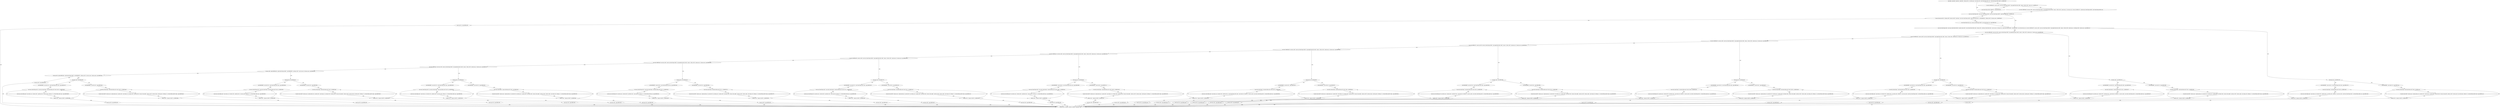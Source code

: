 digraph "func" {
"134552412" [label = "'push ebp', 'push edi', 'push esi', 'push ebx', 'sub esp, 0x1c', 'mov ebp, eax', 'mov ebx, edx', 'mov dword [esp+0xc], ecx', 'test byte [esp+0x3a], 0x40', 'je 0x8051bb7', " ]
"134552503" [label = "'mov eax, dword [esp+0xc]', 'mov eax, dword [eax+0x24]', 'mov edi, dword [esp+0x30]', 'cmp dword [edi], eax', 'je 0x8051c29', " ]
"134552434" [label = "'mov edi, 0x805e184', 'mov ecx, 0x6', 'mov esi, dword [esp+0x34]', 'rep cmpsb byte [esi], [edi]', 'seta al', 'sbb al, 0x0', 'test al, al', 'je 0x8051c1f', " ]
"134552617" [label = "'lea esi, [eax+eax+0x1]', 'sub esp, 0x8', 'lea eax, [esi*4]', 'push eax', 'mov edi, dword [esp+0x18]', 'push dword [edi+0xc]', 'call 0x805bc9a', 'add esp, 0x10', 'test eax, eax', 'je 0x80524e2', " ]
"134552518" [label = "'mov edi, dword [esp+0xc]', 'mov eax, dword [edi+0x24]', 'lea edx, [eax+0x1]', 'mov dword [edi+0x24], edx', 'shl eax, 0x2', 'add eax, dword [edi+0xc]', 'mov esi, eax', 'sub esp, 0xc', 'push dword [esp+0x40]', 'call 0x80492e0', 'mov dword [esi], eax', 'mov edi, 0x805e190', 'mov ecx, 0x6', 'mov esi, dword [esp+0x44]', 'rep cmpsb byte [esi], [edi]', 'seta al', 'sbb al, 0x0', 'movsx esi, al', 'add esp, 0x10', 'test esi, esi', 'jne 0x8051ce7', " ]
"134552607" [label = "'mov dword [esp+0x34], 0x805e17e', 'jmp 0x8051bb7', " ]
"134552463" [label = "'mov edi, 0x805e18a', 'mov ecx, 0x6', 'mov esi, dword [esp+0x34]', 'rep cmpsb byte [esi], [edi]', 'seta al', 'sbb al, 0x0', 'movsx eax, al', 'test eax, eax', 'mov eax, 0x805e17e', 'cmovne eax, dword [esp+0x34]', 'mov dword [esp+0x34], eax', " ]
"134554850" [label = "'mov eax, 0xc', 'jmp 0x8051cdf', " ]
"134552655" [label = "'mov dword [edi+0xc], eax', 'mov eax, dword [esp+0x30]', 'mov dword [eax], esi', 'jmp 0x8051bc6', " ]
"134552807" [label = "'mov edi, 0x805e196', 'mov ecx, 0x6', 'mov esi, dword [esp+0x34]', 'rep cmpsb byte [esi], [edi]', 'seta al', 'sbb al, 0x0', 'movsx esi, al', 'test esi, esi', 'jne 0x8051d9e', " ]
"134552588" [label = "'test ebp, ebp', 'jne 0x8051c5d', " ]
"134552799" [label = "'add esp, 0x1c', 'pop ebx', 'pop esi', 'pop edi', 'pop ebp', 'retn', " ]
"134552990" [label = "'mov edi, 0x805e18a', 'mov ecx, 0x6', 'mov esi, dword [esp+0x34]', 'rep cmpsb byte [esi], [edi]', 'seta al', 'sbb al, 0x0', 'movsx esi, al', 'test esi, esi', 'jne 0x8051e5a', " ]
"134552839" [label = "'test ebp, ebp', 'jne 0x8051d17', " ]
"134552669" [label = "'call 0x80496d0', 'mov edi, 0x1', 'mov dword [esp+0xc], ebx', 'jmp 0x8051c78', " ]
"134552592" [label = "'call 0x80496d0', 'mov ebp, 0x1', 'jmp 0x8051cae', " ]
"134553178" [label = "'mov edi, 0x805e19c', 'mov ecx, 0x6', 'mov esi, dword [esp+0x34]', 'rep cmpsb byte [esi], [edi]', 'seta al', 'sbb al, 0x0', 'movsx esi, al', 'test esi, esi', 'jne 0x8051f16', " ]
"134553022" [label = "'test ebp, ebp', 'jne 0x8051dce', " ]
"134552855" [label = "'call 0x80496d0', 'mov edi, 0x1', 'mov dword [esp+0xc], ebx', 'jmp 0x8051d32', " ]
"134552843" [label = "'call 0x80496d0', 'mov edi, 0x1', 'jmp 0x8051d68', " ]
"134552696" [label = "'mov edx, dword [eax]', 'test byte [edx+esi*2], 0x8', 'je 0x8051c6d', " ]
"134552750" [label = "'mov edx, dword [eax]', 'test byte [edx+esi*2], 0x8', 'je 0x8051ca3', " ]
"134553366" [label = "'mov edi, 0x805e17e', 'mov ecx, 0x6', 'mov esi, dword [esp+0x34]', 'rep cmpsb byte [esi], [edi]', 'seta al', 'sbb al, 0x0', 'movsx esi, al', 'test esi, esi', 'jne 0x8051fd2', " ]
"134553210" [label = "'test ebp, ebp', 'jne 0x8051e8a', " ]
"134553038" [label = "'call 0x80496d0', 'mov edi, 0x1', 'mov dword [esp+0xc], ebx', 'jmp 0x8051de9', " ]
"134553026" [label = "'call 0x80496d0', 'mov edi, 0x1', 'jmp 0x8051e23', " ]
"134552882" [label = "'mov edx, dword [eax]', 'test byte [edx+esi*2], 0x2', 'je 0x8051d27', " ]
"134552936" [label = "'mov edx, dword [eax]', 'test byte [edx+esi*2], 0x2', 'je 0x8051d5d', " ]
"134552685" [label = "'add esi, 0x1', 'cmp esi, 0x100', 'je 0x8051c9c', " ]
"134552704" [label = "'movzx ecx, byte [ebp+esi]', 'mov edx, ecx', 'shr edx, 0x3', 'and edx, 0x1c', 'mov ebx, edi', 'shl ebx, cl', 'mov ecx, ebx', 'mov ebx, dword [esp+0xc]', 'or dword [ebx+edx], ecx', 'jmp 0x8051c6d', " ]
"134552739" [label = "'add esi, 0x1', 'cmp esi, 0x100', 'je 0x8051cda', " ]
"134552758" [label = "'lea edx, [esi+0x1f]', 'test esi, esi', 'cmovns edx, esi', 'sar edx, 0x5', 'mov edi, esi', 'sar edi, 0x1f', 'shr edi, 0x1b', 'lea ecx, [esi+edi]', 'and ecx, 0x1f', 'sub ecx, edi', 'mov edi, ebp', 'shl edi, cl', 'or dword [ebx+edx*4], edi', 'jmp 0x8051ca3', " ]
"134553554" [label = "'mov edi, 0x805e1bb', 'mov ecx, 0x6', 'mov esi, dword [esp+0x34]', 'rep cmpsb byte [esi], [edi]', 'seta al', 'sbb al, 0x0', 'movsx esi, al', 'test esi, esi', 'jne 0x805208e', " ]
"134553398" [label = "'test ebp, ebp', 'jne 0x8051f46', " ]
"134553226" [label = "'call 0x80496d0', 'mov edi, 0x1', 'mov dword [esp+0xc], ebx', 'jmp 0x8051ea5', " ]
"134553214" [label = "'call 0x80496d0', 'mov edi, 0x1', 'jmp 0x8051edf', " ]
"134553065" [label = "'mov edx, dword [eax]', 'test byte [edx+esi*2+0x1], 0x2', 'je 0x8051dde', " ]
"134553123" [label = "'mov edx, dword [eax]', 'test byte [edx+esi*2+0x1], 0x2', 'je 0x8051e18', " ]
"134552871" [label = "'add esi, 0x1', 'cmp esi, 0x100', 'je 0x8051d56', " ]
"134552890" [label = "'movzx ecx, byte [ebp+esi]', 'mov edx, ecx', 'shr edx, 0x3', 'and edx, 0x1c', 'mov ebx, edi', 'shl ebx, cl', 'mov ecx, ebx', 'mov ebx, dword [esp+0xc]', 'or dword [ebx+edx], ecx', 'jmp 0x8051d27', " ]
"134552925" [label = "'add esi, 0x1', 'cmp esi, 0x100', 'je 0x8051d94', " ]
"134552944" [label = "'lea edx, [esi+0x1f]', 'test esi, esi', 'cmovns edx, esi', 'sar edx, 0x5', 'mov ebp, esi', 'sar ebp, 0x1f', 'shr ebp, 0x1b', 'lea ecx, [esi+ebp]', 'and ecx, 0x1f', 'sub ecx, ebp', 'mov ebp, edi', 'shl ebp, cl', 'or dword [ebx+edx*4], ebp', 'jmp 0x8051d5d', " ]
"134552732" [label = "'mov eax, 0x0', 'jmp 0x8051cdf', " ]
"134552794" [label = "'mov eax, 0x0', " ]
"134553742" [label = "'mov edi, 0x805e1a2', 'mov ecx, 0x6', 'mov esi, dword [esp+0x34]', 'rep cmpsb byte [esi], [edi]', 'seta al', 'sbb al, 0x0', 'movsx esi, al', 'test esi, esi', 'jne 0x8052148', " ]
"134553586" [label = "'test ebp, ebp', 'jne 0x8052002', " ]
"134553414" [label = "'call 0x80496d0', 'mov edi, 0x1', 'mov dword [esp+0xc], ebx', 'jmp 0x8051f61', " ]
"134553402" [label = "'call 0x80496d0', 'mov edi, 0x1', 'jmp 0x8051f9b', " ]
"134553253" [label = "'mov edx, dword [eax]', 'test byte [edx+esi*2+0x1], 0x20', 'je 0x8051e9a', " ]
"134553311" [label = "'mov edx, dword [eax]', 'test byte [edx+esi*2+0x1], 0x20', 'je 0x8051ed4', " ]
"134553054" [label = "'add esi, 0x1', 'cmp esi, 0x100', 'je 0x8051e0e', " ]
"134553074" [label = "'movzx ecx, byte [ebp+esi]', 'mov edx, ecx', 'shr edx, 0x3', 'and edx, 0x1c', 'mov ebx, edi', 'shl ebx, cl', 'mov ecx, ebx', 'mov ebx, dword [esp+0xc]', 'or dword [ebx+edx], ecx', 'jmp 0x8051dde', " ]
"134553112" [label = "'add esi, 0x1', 'cmp esi, 0x100', 'je 0x8051e50', " ]
"134553132" [label = "'lea edx, [esi+0x1f]', 'test esi, esi', 'cmovns edx, esi', 'sar edx, 0x5', 'mov ebp, esi', 'sar ebp, 0x1f', 'shr ebp, 0x1b', 'lea ecx, [esi+ebp]', 'and ecx, 0x1f', 'sub ecx, ebp', 'mov ebp, edi', 'shl ebp, cl', 'or dword [ebx+edx*4], ebp', 'jmp 0x8051e18', " ]
"134552918" [label = "'mov eax, 0x0', 'jmp 0x8051cdf', " ]
"134552980" [label = "'mov eax, 0x0', 'jmp 0x8051cdf', " ]
"134553928" [label = "'mov edi, 0x805e184', 'mov ecx, 0x6', 'mov esi, dword [esp+0x34]', 'rep cmpsb byte [esi], [edi]', 'seta al', 'sbb al, 0x0', 'movsx esi, al', 'test esi, esi', 'jne 0x8052202', " ]
"134553774" [label = "'test ebp, ebp', 'jne 0x80520be', " ]
"134553602" [label = "'call 0x80496d0', 'mov edi, 0x1', 'jmp 0x8052019', " ]
"134553590" [label = "'call 0x80496d0', 'mov edi, 0x1', 'jmp 0x8052057', " ]
"134553441" [label = "'mov edx, dword [eax]', 'test byte [edx+esi*2+0x1], 0x4', 'je 0x8051f56', " ]
"134553499" [label = "'mov edx, dword [eax]', 'test byte [edx+esi*2+0x1], 0x4', 'je 0x8051f90', " ]
"134553242" [label = "'add esi, 0x1', 'cmp esi, 0x100', 'je 0x8051eca', " ]
"134553262" [label = "'movzx ecx, byte [ebp+esi]', 'mov edx, ecx', 'shr edx, 0x3', 'and edx, 0x1c', 'mov ebx, edi', 'shl ebx, cl', 'mov ecx, ebx', 'mov ebx, dword [esp+0xc]', 'or dword [ebx+edx], ecx', 'jmp 0x8051e9a', " ]
"134553300" [label = "'add esi, 0x1', 'cmp esi, 0x100', 'je 0x8051f0c', " ]
"134553320" [label = "'lea edx, [esi+0x1f]', 'test esi, esi', 'cmovns edx, esi', 'sar edx, 0x5', 'mov ebp, esi', 'sar ebp, 0x1f', 'shr ebp, 0x1b', 'lea ecx, [esi+ebp]', 'and ecx, 0x1f', 'sub ecx, ebp', 'mov ebp, edi', 'shl ebp, cl', 'or dword [ebx+edx*4], ebp', 'jmp 0x8051ed4', " ]
"134553102" [label = "'mov eax, 0x0', 'jmp 0x8051cdf', " ]
"134553168" [label = "'mov eax, 0x0', 'jmp 0x8051cdf', " ]
"134554114" [label = "'mov edi, 0x805e1a8', 'mov ecx, 0x6', 'mov esi, dword [esp+0x34]', 'rep cmpsb byte [esi], [edi]', 'seta al', 'sbb al, 0x0', 'movsx esi, al', 'test esi, esi', 'jne 0x80522ba', " ]
"134553960" [label = "'test ebp, ebp', 'jne 0x8052178', " ]
"134553790" [label = "'call 0x80496d0', 'mov edi, 0x1', 'mov dword [esp+0xc], eax', 'jmp 0x80520d9', " ]
"134553778" [label = "'call 0x80496d0', 'mov edi, 0x1', 'jmp 0x8052111', " ]
"134553625" [label = "'mov edx, dword [eax]', 'test byte [edx+esi*2+0x1], 0x8', 'je 0x805200e', " ]
"134553687" [label = "'mov edx, dword [eax]', 'test byte [edx+esi*2+0x1], 0x8', 'je 0x805204c', " ]
"134553430" [label = "'add esi, 0x1', 'cmp esi, 0x100', 'je 0x8051f86', " ]
"134553450" [label = "'movzx ecx, byte [ebp+esi]', 'mov edx, ecx', 'shr edx, 0x3', 'and edx, 0x1c', 'mov ebx, edi', 'shl ebx, cl', 'mov ecx, ebx', 'mov ebx, dword [esp+0xc]', 'or dword [ebx+edx], ecx', 'jmp 0x8051f56', " ]
"134553488" [label = "'add esi, 0x1', 'cmp esi, 0x100', 'je 0x8051fc8', " ]
"134553508" [label = "'lea edx, [esi+0x1f]', 'test esi, esi', 'cmovns edx, esi', 'sar edx, 0x5', 'mov ebp, esi', 'sar ebp, 0x1f', 'shr ebp, 0x1b', 'lea ecx, [esi+ebp]', 'and ecx, 0x1f', 'sub ecx, ebp', 'mov ebp, edi', 'shl ebp, cl', 'or dword [ebx+edx*4], ebp', 'jmp 0x8051f90', " ]
"134553290" [label = "'mov eax, 0x0', 'jmp 0x8051cdf', " ]
"134553356" [label = "'mov eax, 0x0', 'jmp 0x8051cdf', " ]
"134554298" [label = "'mov edi, 0x805e1ae', 'mov ecx, 0x6', 'mov esi, dword [esp+0x34]', 'rep cmpsb byte [esi], [edi]', 'seta al', 'sbb al, 0x0', 'movsx esi, al', 'test esi, esi', 'jne 0x8052374', " ]
"134554146" [label = "'test ebp, ebp', 'jne 0x8052232', " ]
"134553976" [label = "'call 0x80496d0', 'mov edi, 0x1', 'mov dword [esp+0xc], eax', 'jmp 0x8052193', " ]
"134553964" [label = "'call 0x80496d0', 'mov edi, 0x1', 'jmp 0x80521cb', " ]
"134553817" [label = "'mov eax, dword [esp+0xc]', 'mov edx, dword [eax]', 'test byte [edx+esi*2+0x1], 0x40', 'je 0x80520ce', " ]
"134553873" [label = "'mov edx, dword [eax]', 'test byte [edx+esi*2+0x1], 0x40', 'je 0x8052106', " ]
"134553614" [label = "'add esi, 0x1', 'cmp esi, 0x100', 'je 0x8052042', " ]
"134553634" [label = "'movzx ecx, byte [ebp+esi]', 'mov edx, ecx', 'shr edx, 0x3', 'and edx, 0x1c', 'mov dword [esp+0xc], edx', 'mov edx, edi', 'shl edx, cl', 'mov ecx, edx', 'mov edx, dword [esp+0xc]', 'or dword [ebx+edx], ecx', 'jmp 0x805200e', " ]
"134553676" [label = "'add esi, 0x1', 'cmp esi, 0x100', 'je 0x8052084', " ]
"134553696" [label = "'lea edx, [esi+0x1f]', 'test esi, esi', 'cmovns edx, esi', 'sar edx, 0x5', 'mov ebp, esi', 'sar ebp, 0x1f', 'shr ebp, 0x1b', 'lea ecx, [esi+ebp]', 'and ecx, 0x1f', 'sub ecx, ebp', 'mov ebp, edi', 'shl ebp, cl', 'or dword [ebx+edx*4], ebp', 'jmp 0x805204c', " ]
"134553478" [label = "'mov eax, 0x0', 'jmp 0x8051cdf', " ]
"134553544" [label = "'mov eax, 0x0', 'jmp 0x8051cdf', " ]
"134554484" [label = "'sub esp, 0x8', 'push 0x805e1b4', 'push dword [esp+0x40]', 'call 0x8049250', 'add esp, 0x10', 'mov esi, eax', 'test eax, eax', 'jne 0x805242a', " ]
"134554330" [label = "'test ebp, ebp', 'jne 0x80522ea', " ]
"134554162" [label = "'call 0x80496d0', 'mov edi, 0x1', 'mov dword [esp+0xc], eax', 'jmp 0x805224d', " ]
"134554150" [label = "'call 0x80496d0', 'mov edi, 0x1', 'jmp 0x8052284', " ]
"134554003" [label = "'mov eax, dword [esp+0xc]', 'mov edx, dword [eax]', 'test byte [edx+esi*2+0x1], 0x1', 'je 0x8052188', " ]
"134554059" [label = "'mov edx, dword [eax]', 'test byte [edx+esi*2+0x1], 0x1', 'je 0x80521c0', " ]
"134553806" [label = "'add esi, 0x1', 'cmp esi, 0x100', 'je 0x80520fc', " ]
"134553830" [label = "'movzx ecx, byte [ebp+esi]', 'mov edx, ecx', 'shr edx, 0x3', 'and edx, 0x1c', 'mov eax, edi', 'shl eax, cl', 'or dword [ebx+edx], eax', 'jmp 0x80520ce', " ]
"134553862" [label = "'add esi, 0x1', 'cmp esi, 0x100', 'je 0x805213e', " ]
"134553882" [label = "'lea edx, [esi+0x1f]', 'test esi, esi', 'cmovns edx, esi', 'sar edx, 0x5', 'mov ebp, esi', 'sar ebp, 0x1f', 'shr ebp, 0x1b', 'lea ecx, [esi+ebp]', 'and ecx, 0x1f', 'sub ecx, ebp', 'mov ebp, edi', 'shl ebp, cl', 'or dword [ebx+edx*4], ebp', 'jmp 0x8052106', " ]
"134553666" [label = "'mov eax, 0x0', 'jmp 0x8051cdf', " ]
"134553732" [label = "'mov eax, 0x0', 'jmp 0x8051cdf', " ]
"134554666" [label = "'sub esp, 0x8', 'push 0x805e1ba', 'push dword [esp+0x40]', 'call 0x8049250', 'add esp, 0x10', 'mov esi, eax', 'test eax, eax', 'jne 0x80524ec', " ]
"134554514" [label = "'test ebp, ebp', 'jne 0x80523a2', " ]
"134554346" [label = "'call 0x80496d0', 'mov edi, 0x1', 'mov dword [esp+0xc], eax', 'jmp 0x8052305', " ]
"134554334" [label = "'call 0x80496d0', 'mov edi, 0x1', 'jmp 0x805233d', " ]
"134554189" [label = "'mov eax, dword [esp+0xc]', 'mov edx, dword [eax]', 'test byte [edx+esi*2], 0x1', 'je 0x8052242', " ]
"134554244" [label = "'mov edx, dword [eax]', 'test byte [edx+esi*2], 0x1', 'je 0x8052279', " ]
"134553992" [label = "'add esi, 0x1', 'cmp esi, 0x100', 'je 0x80521b6', " ]
"134554016" [label = "'movzx ecx, byte [ebp+esi]', 'mov edx, ecx', 'shr edx, 0x3', 'and edx, 0x1c', 'mov eax, edi', 'shl eax, cl', 'or dword [ebx+edx], eax', 'jmp 0x8052188', " ]
"134554048" [label = "'add esi, 0x1', 'cmp esi, 0x100', 'je 0x80521f8', " ]
"134554068" [label = "'lea edx, [esi+0x1f]', 'test esi, esi', 'cmovns edx, esi', 'sar edx, 0x5', 'mov ebp, esi', 'sar ebp, 0x1f', 'shr ebp, 0x1b', 'lea ecx, [esi+ebp]', 'and ecx, 0x1f', 'sub ecx, ebp', 'mov ebp, edi', 'shl ebp, cl', 'or dword [ebx+edx*4], ebp', 'jmp 0x80521c0', " ]
"134553852" [label = "'mov eax, 0x0', 'jmp 0x8051cdf', " ]
"134553918" [label = "'mov eax, 0x0', 'jmp 0x8051cdf', " ]
"134554860" [label = "'mov eax, 0x4', 'jmp 0x8051cdf', " ]
"134554696" [label = "'test ebp, ebp', 'jne 0x8052458', " ]
"134554530" [label = "'call 0x80496d0', 'mov edi, 0x1', 'mov dword [esp+0xc], eax', 'jmp 0x80523bd', " ]
"134554518" [label = "'call 0x80496d0', 'mov edi, 0x1', 'jmp 0x80523f4', " ]
"134554373" [label = "'mov eax, dword [esp+0xc]', 'mov edx, dword [eax]', 'cmp word [edx+esi*2], 0x0', 'jns 0x80522fa', " ]
"134554429" [label = "'mov edx, dword [eax]', 'cmp word [edx+esi*2], 0x0', 'jns 0x8052332', " ]
"134554178" [label = "'add esi, 0x1', 'cmp esi, 0x100', 'je 0x805226f', " ]
"134554201" [label = "'movzx ecx, byte [ebp+esi]', 'mov edx, ecx', 'shr edx, 0x3', 'and edx, 0x1c', 'mov eax, edi', 'shl eax, cl', 'or dword [ebx+edx], eax', 'jmp 0x8052242', " ]
"134554233" [label = "'add esi, 0x1', 'cmp esi, 0x100', 'je 0x80522b0', " ]
"134554252" [label = "'lea edx, [esi+0x1f]', 'test esi, esi', 'cmovns edx, esi', 'sar edx, 0x5', 'mov ebp, esi', 'sar ebp, 0x1f', 'shr ebp, 0x1b', 'lea ecx, [esi+ebp]', 'and ecx, 0x1f', 'sub ecx, ebp', 'mov ebp, edi', 'shl ebp, cl', 'or dword [ebx+edx*4], ebp', 'jmp 0x8052279', " ]
"134554038" [label = "'mov eax, 0x0', 'jmp 0x8051cdf', " ]
"134554104" [label = "'mov eax, 0x0', 'jmp 0x8051cdf', " ]
"134554712" [label = "'call 0x80496d0', 'mov edi, 0x1', 'mov dword [esp+0xc], eax', 'jmp 0x8052473', " ]
"134554700" [label = "'call 0x80496d0', 'mov edi, 0x1', 'jmp 0x80524ab', " ]
"134554557" [label = "'mov eax, dword [esp+0xc]', 'mov edx, dword [eax]', 'test byte [edx+esi*2], 0x4', 'je 0x80523b2', " ]
"134554612" [label = "'mov edx, dword [eax]', 'test byte [edx+esi*2], 0x4', 'je 0x80523e9', " ]
"134554362" [label = "'add esi, 0x1', 'cmp esi, 0x100', 'je 0x8052328', " ]
"134554386" [label = "'movzx ecx, byte [ebp+esi]', 'mov edx, ecx', 'shr edx, 0x3', 'and edx, 0x1c', 'mov eax, edi', 'shl eax, cl', 'or dword [ebx+edx], eax', 'jmp 0x80522fa', " ]
"134554418" [label = "'add esi, 0x1', 'cmp esi, 0x100', 'je 0x805236a', " ]
"134554438" [label = "'lea edx, [esi+0x1f]', 'test esi, esi', 'cmovns edx, esi', 'sar edx, 0x5', 'mov ebp, esi', 'sar ebp, 0x1f', 'shr ebp, 0x1b', 'lea ecx, [esi+ebp]', 'and ecx, 0x1f', 'sub ecx, ebp', 'mov ebp, edi', 'shl ebp, cl', 'or dword [ebx+edx*4], ebp', 'jmp 0x8052332', " ]
"134554223" [label = "'mov eax, 0x0', 'jmp 0x8051cdf', " ]
"134554288" [label = "'mov eax, 0x0', 'jmp 0x8051cdf', " ]
"134554739" [label = "'mov eax, dword [esp+0xc]', 'mov edx, dword [eax]', 'test byte [edx+esi*2+0x1], 0x10', 'je 0x8052468', " ]
"134554795" [label = "'mov edx, dword [eax]', 'test byte [edx+esi*2+0x1], 0x10', 'je 0x80524a0', " ]
"134554546" [label = "'add esi, 0x1', 'cmp esi, 0x100', 'je 0x80523df', " ]
"134554569" [label = "'movzx ecx, byte [ebp+esi]', 'mov edx, ecx', 'shr edx, 0x3', 'and edx, 0x1c', 'mov eax, edi', 'shl eax, cl', 'or dword [ebx+edx], eax', 'jmp 0x80523b2', " ]
"134554601" [label = "'add esi, 0x1', 'cmp esi, 0x100', 'je 0x8052420', " ]
"134554620" [label = "'lea edx, [esi+0x1f]', 'test esi, esi', 'cmovns edx, esi', 'sar edx, 0x5', 'mov ebp, esi', 'sar ebp, 0x1f', 'shr ebp, 0x1b', 'lea ecx, [esi+ebp]', 'and ecx, 0x1f', 'sub ecx, ebp', 'mov ebp, edi', 'shl ebp, cl', 'or dword [ebx+edx*4], ebp', 'jmp 0x80523e9', " ]
"134554408" [label = "'mov eax, 0x0', 'jmp 0x8051cdf', " ]
"134554474" [label = "'mov eax, 0x0', 'jmp 0x8051cdf', " ]
"134554728" [label = "'add esi, 0x1', 'cmp esi, 0x100', 'je 0x8052496', " ]
"134554752" [label = "'movzx ecx, byte [ebp+esi]', 'mov edx, ecx', 'shr edx, 0x3', 'and edx, 0x1c', 'mov eax, edi', 'shl eax, cl', 'or dword [ebx+edx], eax', 'jmp 0x8052468', " ]
"134554784" [label = "'add esi, 0x1', 'cmp esi, 0x100', 'je 0x80524d8', " ]
"134554804" [label = "'lea edx, [esi+0x1f]', 'test esi, esi', 'cmovns edx, esi', 'sar edx, 0x5', 'mov ebp, esi', 'sar ebp, 0x1f', 'shr ebp, 0x1b', 'lea ecx, [esi+ebp]', 'and ecx, 0x1f', 'sub ecx, ebp', 'mov ebp, edi', 'shl ebp, cl', 'or dword [ebx+edx*4], ebp', 'jmp 0x80524a0', " ]
"134554591" [label = "'mov eax, 0x0', 'jmp 0x8051cdf', " ]
"134554656" [label = "'mov eax, 0x0', 'jmp 0x8051cdf', " ]
"134554774" [label = "'mov eax, 0x0', 'jmp 0x8051cdf', " ]
"134554840" [label = "'mov eax, 0x0', 'jmp 0x8051cdf', " ]
"134552412" -> "134552503" [ label = "CFG" ]
"134552412" -> "134552434" [ label = "CFG" ]
"134552503" -> "134552617" [ label = "CFG" ]
"134552503" -> "134552518" [ label = "CFG" ]
"134552434" -> "134552607" [ label = "CFG" ]
"134552434" -> "134552463" [ label = "CFG" ]
"134552617" -> "134554850" [ label = "CFG" ]
"134552617" -> "134552655" [ label = "CFG" ]
"134552518" -> "134552807" [ label = "CFG" ]
"134552518" -> "134552588" [ label = "CFG" ]
"134552607" -> "134552503" [ label = "CFG" ]
"134552463" -> "134552503" [ label = "CFG" ]
"134554850" -> "134552799" [ label = "CFG" ]
"134552655" -> "134552518" [ label = "CFG" ]
"134552807" -> "134552990" [ label = "CFG" ]
"134552807" -> "134552839" [ label = "CFG" ]
"134552588" -> "134552669" [ label = "CFG" ]
"134552588" -> "134552592" [ label = "CFG" ]
"134552990" -> "134553178" [ label = "CFG" ]
"134552990" -> "134553022" [ label = "CFG" ]
"134552839" -> "134552855" [ label = "CFG" ]
"134552839" -> "134552843" [ label = "CFG" ]
"134552669" -> "134552696" [ label = "CFG" ]
"134552592" -> "134552750" [ label = "CFG" ]
"134553178" -> "134553366" [ label = "CFG" ]
"134553178" -> "134553210" [ label = "CFG" ]
"134553022" -> "134553038" [ label = "CFG" ]
"134553022" -> "134553026" [ label = "CFG" ]
"134552855" -> "134552882" [ label = "CFG" ]
"134552843" -> "134552936" [ label = "CFG" ]
"134552696" -> "134552685" [ label = "CFG" ]
"134552696" -> "134552704" [ label = "CFG" ]
"134552750" -> "134552739" [ label = "CFG" ]
"134552750" -> "134552758" [ label = "CFG" ]
"134553366" -> "134553554" [ label = "CFG" ]
"134553366" -> "134553398" [ label = "CFG" ]
"134553210" -> "134553226" [ label = "CFG" ]
"134553210" -> "134553214" [ label = "CFG" ]
"134553038" -> "134553065" [ label = "CFG" ]
"134553026" -> "134553123" [ label = "CFG" ]
"134552882" -> "134552871" [ label = "CFG" ]
"134552882" -> "134552890" [ label = "CFG" ]
"134552936" -> "134552925" [ label = "CFG" ]
"134552936" -> "134552944" [ label = "CFG" ]
"134552685" -> "134552732" [ label = "CFG" ]
"134552685" -> "134552696" [ label = "CFG" ]
"134552704" -> "134552685" [ label = "CFG" ]
"134552739" -> "134552794" [ label = "CFG" ]
"134552739" -> "134552750" [ label = "CFG" ]
"134552758" -> "134552739" [ label = "CFG" ]
"134553554" -> "134553742" [ label = "CFG" ]
"134553554" -> "134553586" [ label = "CFG" ]
"134553398" -> "134553414" [ label = "CFG" ]
"134553398" -> "134553402" [ label = "CFG" ]
"134553226" -> "134553253" [ label = "CFG" ]
"134553214" -> "134553311" [ label = "CFG" ]
"134553065" -> "134553054" [ label = "CFG" ]
"134553065" -> "134553074" [ label = "CFG" ]
"134553123" -> "134553112" [ label = "CFG" ]
"134553123" -> "134553132" [ label = "CFG" ]
"134552871" -> "134552918" [ label = "CFG" ]
"134552871" -> "134552882" [ label = "CFG" ]
"134552890" -> "134552871" [ label = "CFG" ]
"134552925" -> "134552980" [ label = "CFG" ]
"134552925" -> "134552936" [ label = "CFG" ]
"134552944" -> "134552925" [ label = "CFG" ]
"134552732" -> "134552799" [ label = "CFG" ]
"134552794" -> "134552799" [ label = "CFG" ]
"134553742" -> "134553928" [ label = "CFG" ]
"134553742" -> "134553774" [ label = "CFG" ]
"134553586" -> "134553602" [ label = "CFG" ]
"134553586" -> "134553590" [ label = "CFG" ]
"134553414" -> "134553441" [ label = "CFG" ]
"134553402" -> "134553499" [ label = "CFG" ]
"134553253" -> "134553242" [ label = "CFG" ]
"134553253" -> "134553262" [ label = "CFG" ]
"134553311" -> "134553300" [ label = "CFG" ]
"134553311" -> "134553320" [ label = "CFG" ]
"134553054" -> "134553102" [ label = "CFG" ]
"134553054" -> "134553065" [ label = "CFG" ]
"134553074" -> "134553054" [ label = "CFG" ]
"134553112" -> "134553168" [ label = "CFG" ]
"134553112" -> "134553123" [ label = "CFG" ]
"134553132" -> "134553112" [ label = "CFG" ]
"134552918" -> "134552799" [ label = "CFG" ]
"134552980" -> "134552799" [ label = "CFG" ]
"134553928" -> "134554114" [ label = "CFG" ]
"134553928" -> "134553960" [ label = "CFG" ]
"134553774" -> "134553790" [ label = "CFG" ]
"134553774" -> "134553778" [ label = "CFG" ]
"134553602" -> "134553625" [ label = "CFG" ]
"134553590" -> "134553687" [ label = "CFG" ]
"134553441" -> "134553430" [ label = "CFG" ]
"134553441" -> "134553450" [ label = "CFG" ]
"134553499" -> "134553488" [ label = "CFG" ]
"134553499" -> "134553508" [ label = "CFG" ]
"134553242" -> "134553290" [ label = "CFG" ]
"134553242" -> "134553253" [ label = "CFG" ]
"134553262" -> "134553242" [ label = "CFG" ]
"134553300" -> "134553356" [ label = "CFG" ]
"134553300" -> "134553311" [ label = "CFG" ]
"134553320" -> "134553300" [ label = "CFG" ]
"134553102" -> "134552799" [ label = "CFG" ]
"134553168" -> "134552799" [ label = "CFG" ]
"134554114" -> "134554298" [ label = "CFG" ]
"134554114" -> "134554146" [ label = "CFG" ]
"134553960" -> "134553976" [ label = "CFG" ]
"134553960" -> "134553964" [ label = "CFG" ]
"134553790" -> "134553817" [ label = "CFG" ]
"134553778" -> "134553873" [ label = "CFG" ]
"134553625" -> "134553614" [ label = "CFG" ]
"134553625" -> "134553634" [ label = "CFG" ]
"134553687" -> "134553676" [ label = "CFG" ]
"134553687" -> "134553696" [ label = "CFG" ]
"134553430" -> "134553478" [ label = "CFG" ]
"134553430" -> "134553441" [ label = "CFG" ]
"134553450" -> "134553430" [ label = "CFG" ]
"134553488" -> "134553544" [ label = "CFG" ]
"134553488" -> "134553499" [ label = "CFG" ]
"134553508" -> "134553488" [ label = "CFG" ]
"134553290" -> "134552799" [ label = "CFG" ]
"134553356" -> "134552799" [ label = "CFG" ]
"134554298" -> "134554484" [ label = "CFG" ]
"134554298" -> "134554330" [ label = "CFG" ]
"134554146" -> "134554162" [ label = "CFG" ]
"134554146" -> "134554150" [ label = "CFG" ]
"134553976" -> "134554003" [ label = "CFG" ]
"134553964" -> "134554059" [ label = "CFG" ]
"134553817" -> "134553806" [ label = "CFG" ]
"134553817" -> "134553830" [ label = "CFG" ]
"134553873" -> "134553862" [ label = "CFG" ]
"134553873" -> "134553882" [ label = "CFG" ]
"134553614" -> "134553666" [ label = "CFG" ]
"134553614" -> "134553625" [ label = "CFG" ]
"134553634" -> "134553614" [ label = "CFG" ]
"134553676" -> "134553732" [ label = "CFG" ]
"134553676" -> "134553687" [ label = "CFG" ]
"134553696" -> "134553676" [ label = "CFG" ]
"134553478" -> "134552799" [ label = "CFG" ]
"134553544" -> "134552799" [ label = "CFG" ]
"134554484" -> "134554666" [ label = "CFG" ]
"134554484" -> "134554514" [ label = "CFG" ]
"134554330" -> "134554346" [ label = "CFG" ]
"134554330" -> "134554334" [ label = "CFG" ]
"134554162" -> "134554189" [ label = "CFG" ]
"134554150" -> "134554244" [ label = "CFG" ]
"134554003" -> "134553992" [ label = "CFG" ]
"134554003" -> "134554016" [ label = "CFG" ]
"134554059" -> "134554048" [ label = "CFG" ]
"134554059" -> "134554068" [ label = "CFG" ]
"134553806" -> "134553852" [ label = "CFG" ]
"134553806" -> "134553817" [ label = "CFG" ]
"134553830" -> "134553806" [ label = "CFG" ]
"134553862" -> "134553918" [ label = "CFG" ]
"134553862" -> "134553873" [ label = "CFG" ]
"134553882" -> "134553862" [ label = "CFG" ]
"134553666" -> "134552799" [ label = "CFG" ]
"134553732" -> "134552799" [ label = "CFG" ]
"134554666" -> "134554860" [ label = "CFG" ]
"134554666" -> "134554696" [ label = "CFG" ]
"134554514" -> "134554530" [ label = "CFG" ]
"134554514" -> "134554518" [ label = "CFG" ]
"134554346" -> "134554373" [ label = "CFG" ]
"134554334" -> "134554429" [ label = "CFG" ]
"134554189" -> "134554178" [ label = "CFG" ]
"134554189" -> "134554201" [ label = "CFG" ]
"134554244" -> "134554233" [ label = "CFG" ]
"134554244" -> "134554252" [ label = "CFG" ]
"134553992" -> "134554038" [ label = "CFG" ]
"134553992" -> "134554003" [ label = "CFG" ]
"134554016" -> "134553992" [ label = "CFG" ]
"134554048" -> "134554104" [ label = "CFG" ]
"134554048" -> "134554059" [ label = "CFG" ]
"134554068" -> "134554048" [ label = "CFG" ]
"134553852" -> "134552799" [ label = "CFG" ]
"134553918" -> "134552799" [ label = "CFG" ]
"134554860" -> "134552799" [ label = "CFG" ]
"134554696" -> "134554712" [ label = "CFG" ]
"134554696" -> "134554700" [ label = "CFG" ]
"134554530" -> "134554557" [ label = "CFG" ]
"134554518" -> "134554612" [ label = "CFG" ]
"134554373" -> "134554362" [ label = "CFG" ]
"134554373" -> "134554386" [ label = "CFG" ]
"134554429" -> "134554418" [ label = "CFG" ]
"134554429" -> "134554438" [ label = "CFG" ]
"134554178" -> "134554223" [ label = "CFG" ]
"134554178" -> "134554189" [ label = "CFG" ]
"134554201" -> "134554178" [ label = "CFG" ]
"134554233" -> "134554288" [ label = "CFG" ]
"134554233" -> "134554244" [ label = "CFG" ]
"134554252" -> "134554233" [ label = "CFG" ]
"134554038" -> "134552799" [ label = "CFG" ]
"134554104" -> "134552799" [ label = "CFG" ]
"134554712" -> "134554739" [ label = "CFG" ]
"134554700" -> "134554795" [ label = "CFG" ]
"134554557" -> "134554546" [ label = "CFG" ]
"134554557" -> "134554569" [ label = "CFG" ]
"134554612" -> "134554601" [ label = "CFG" ]
"134554612" -> "134554620" [ label = "CFG" ]
"134554362" -> "134554408" [ label = "CFG" ]
"134554362" -> "134554373" [ label = "CFG" ]
"134554386" -> "134554362" [ label = "CFG" ]
"134554418" -> "134554474" [ label = "CFG" ]
"134554418" -> "134554429" [ label = "CFG" ]
"134554438" -> "134554418" [ label = "CFG" ]
"134554223" -> "134552799" [ label = "CFG" ]
"134554288" -> "134552799" [ label = "CFG" ]
"134554739" -> "134554728" [ label = "CFG" ]
"134554739" -> "134554752" [ label = "CFG" ]
"134554795" -> "134554784" [ label = "CFG" ]
"134554795" -> "134554804" [ label = "CFG" ]
"134554546" -> "134554591" [ label = "CFG" ]
"134554546" -> "134554557" [ label = "CFG" ]
"134554569" -> "134554546" [ label = "CFG" ]
"134554601" -> "134554656" [ label = "CFG" ]
"134554601" -> "134554612" [ label = "CFG" ]
"134554620" -> "134554601" [ label = "CFG" ]
"134554408" -> "134552799" [ label = "CFG" ]
"134554474" -> "134552799" [ label = "CFG" ]
"134554728" -> "134554774" [ label = "CFG" ]
"134554728" -> "134554739" [ label = "CFG" ]
"134554752" -> "134554728" [ label = "CFG" ]
"134554784" -> "134554840" [ label = "CFG" ]
"134554784" -> "134554795" [ label = "CFG" ]
"134554804" -> "134554784" [ label = "CFG" ]
"134554591" -> "134552799" [ label = "CFG" ]
"134554656" -> "134552799" [ label = "CFG" ]
"134554774" -> "134552799" [ label = "CFG" ]
"134554840" -> "134552799" [ label = "CFG" ]
}
